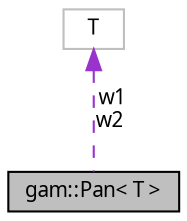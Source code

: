 digraph "gam::Pan&lt; T &gt;"
{
 // LATEX_PDF_SIZE
  bgcolor="transparent";
  edge [fontname="FreeSans.ttf",fontsize="10",labelfontname="FreeSans.ttf",labelfontsize="10"];
  node [fontname="FreeSans.ttf",fontsize="10",shape=record];
  Node1 [label="gam::Pan\< T \>",height=0.2,width=0.4,color="black", fillcolor="grey75", style="filled", fontcolor="black",tooltip="Equal-power 2-channel panner."];
  Node2 -> Node1 [dir="back",color="darkorchid3",fontsize="10",style="dashed",label=" w1\nw2" ,fontname="FreeSans.ttf"];
  Node2 [label="T",height=0.2,width=0.4,color="grey75",tooltip=" "];
}
